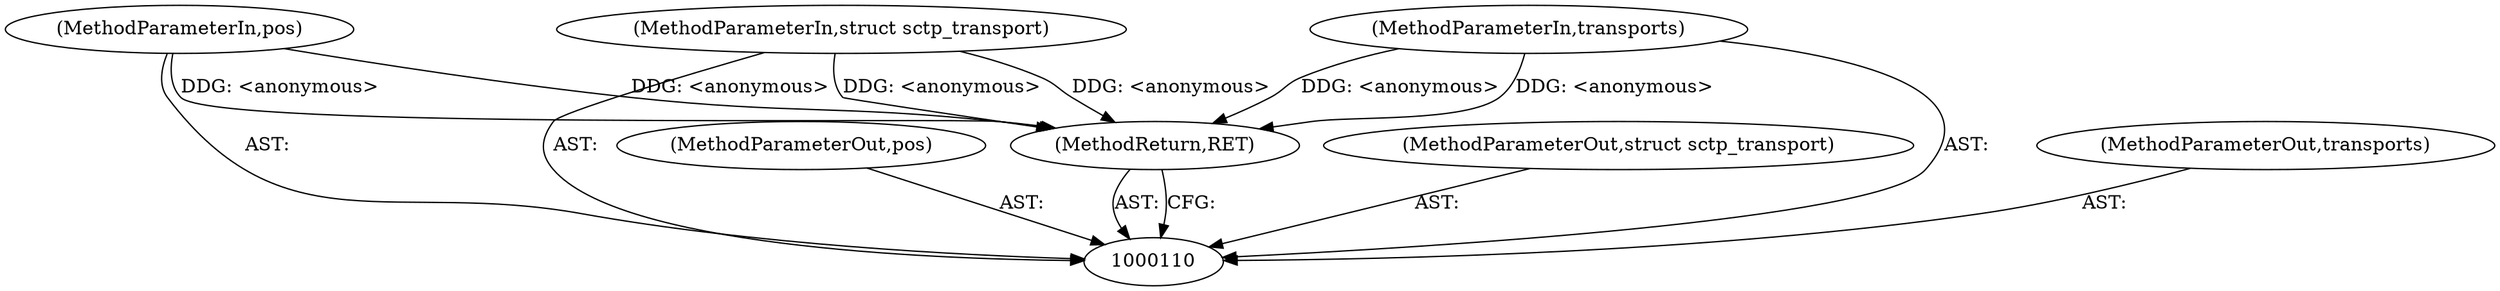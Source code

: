 digraph "0_linux_1be9a950c646c9092fb3618197f7b6bfb50e82aa" {
"1000115" [label="(MethodReturn,RET)"];
"1000111" [label="(MethodParameterIn,pos)"];
"1000144" [label="(MethodParameterOut,pos)"];
"1000112" [label="(MethodParameterIn,struct sctp_transport)"];
"1000145" [label="(MethodParameterOut,struct sctp_transport)"];
"1000113" [label="(MethodParameterIn,transports)"];
"1000146" [label="(MethodParameterOut,transports)"];
"1000115" -> "1000110"  [label="AST: "];
"1000115" -> "1000110"  [label="CFG: "];
"1000113" -> "1000115"  [label="DDG: <anonymous>"];
"1000112" -> "1000115"  [label="DDG: <anonymous>"];
"1000111" -> "1000115"  [label="DDG: <anonymous>"];
"1000111" -> "1000110"  [label="AST: "];
"1000111" -> "1000115"  [label="DDG: <anonymous>"];
"1000144" -> "1000110"  [label="AST: "];
"1000112" -> "1000110"  [label="AST: "];
"1000112" -> "1000115"  [label="DDG: <anonymous>"];
"1000145" -> "1000110"  [label="AST: "];
"1000113" -> "1000110"  [label="AST: "];
"1000113" -> "1000115"  [label="DDG: <anonymous>"];
"1000146" -> "1000110"  [label="AST: "];
}

